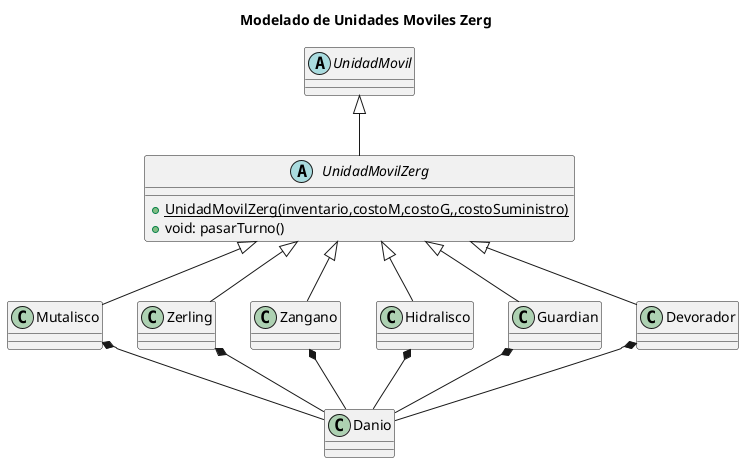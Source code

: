 @startuml
'https://plantuml.com/class-diagram
title Modelado de Unidades Moviles Zerg

class Mutalisco{}
class Zerling{}
class Zangano{}
class Hidralisco{}
class Guardian{}
class Devorador{}

abstract class  UnidadMovil {

}


abstract class UnidadMovilZerg{
 + <u>UnidadMovilZerg(inventario,costoM,costoG,,costoSuministro)
 + void: pasarTurno()
}


UnidadMovilZerg <|-- Mutalisco
UnidadMovilZerg <|-- Zerling
UnidadMovilZerg <|-- Hidralisco
UnidadMovilZerg <|-- Guardian
UnidadMovilZerg <|-- Devorador
UnidadMovilZerg <|-- Zangano

UnidadMovil <|-- UnidadMovilZerg

Mutalisco *-- Danio
Zangano *-- Danio
Zerling *-- Danio
Hidralisco *-- Danio
Guardian *-- Danio
Devorador *-- Danio
@enduml